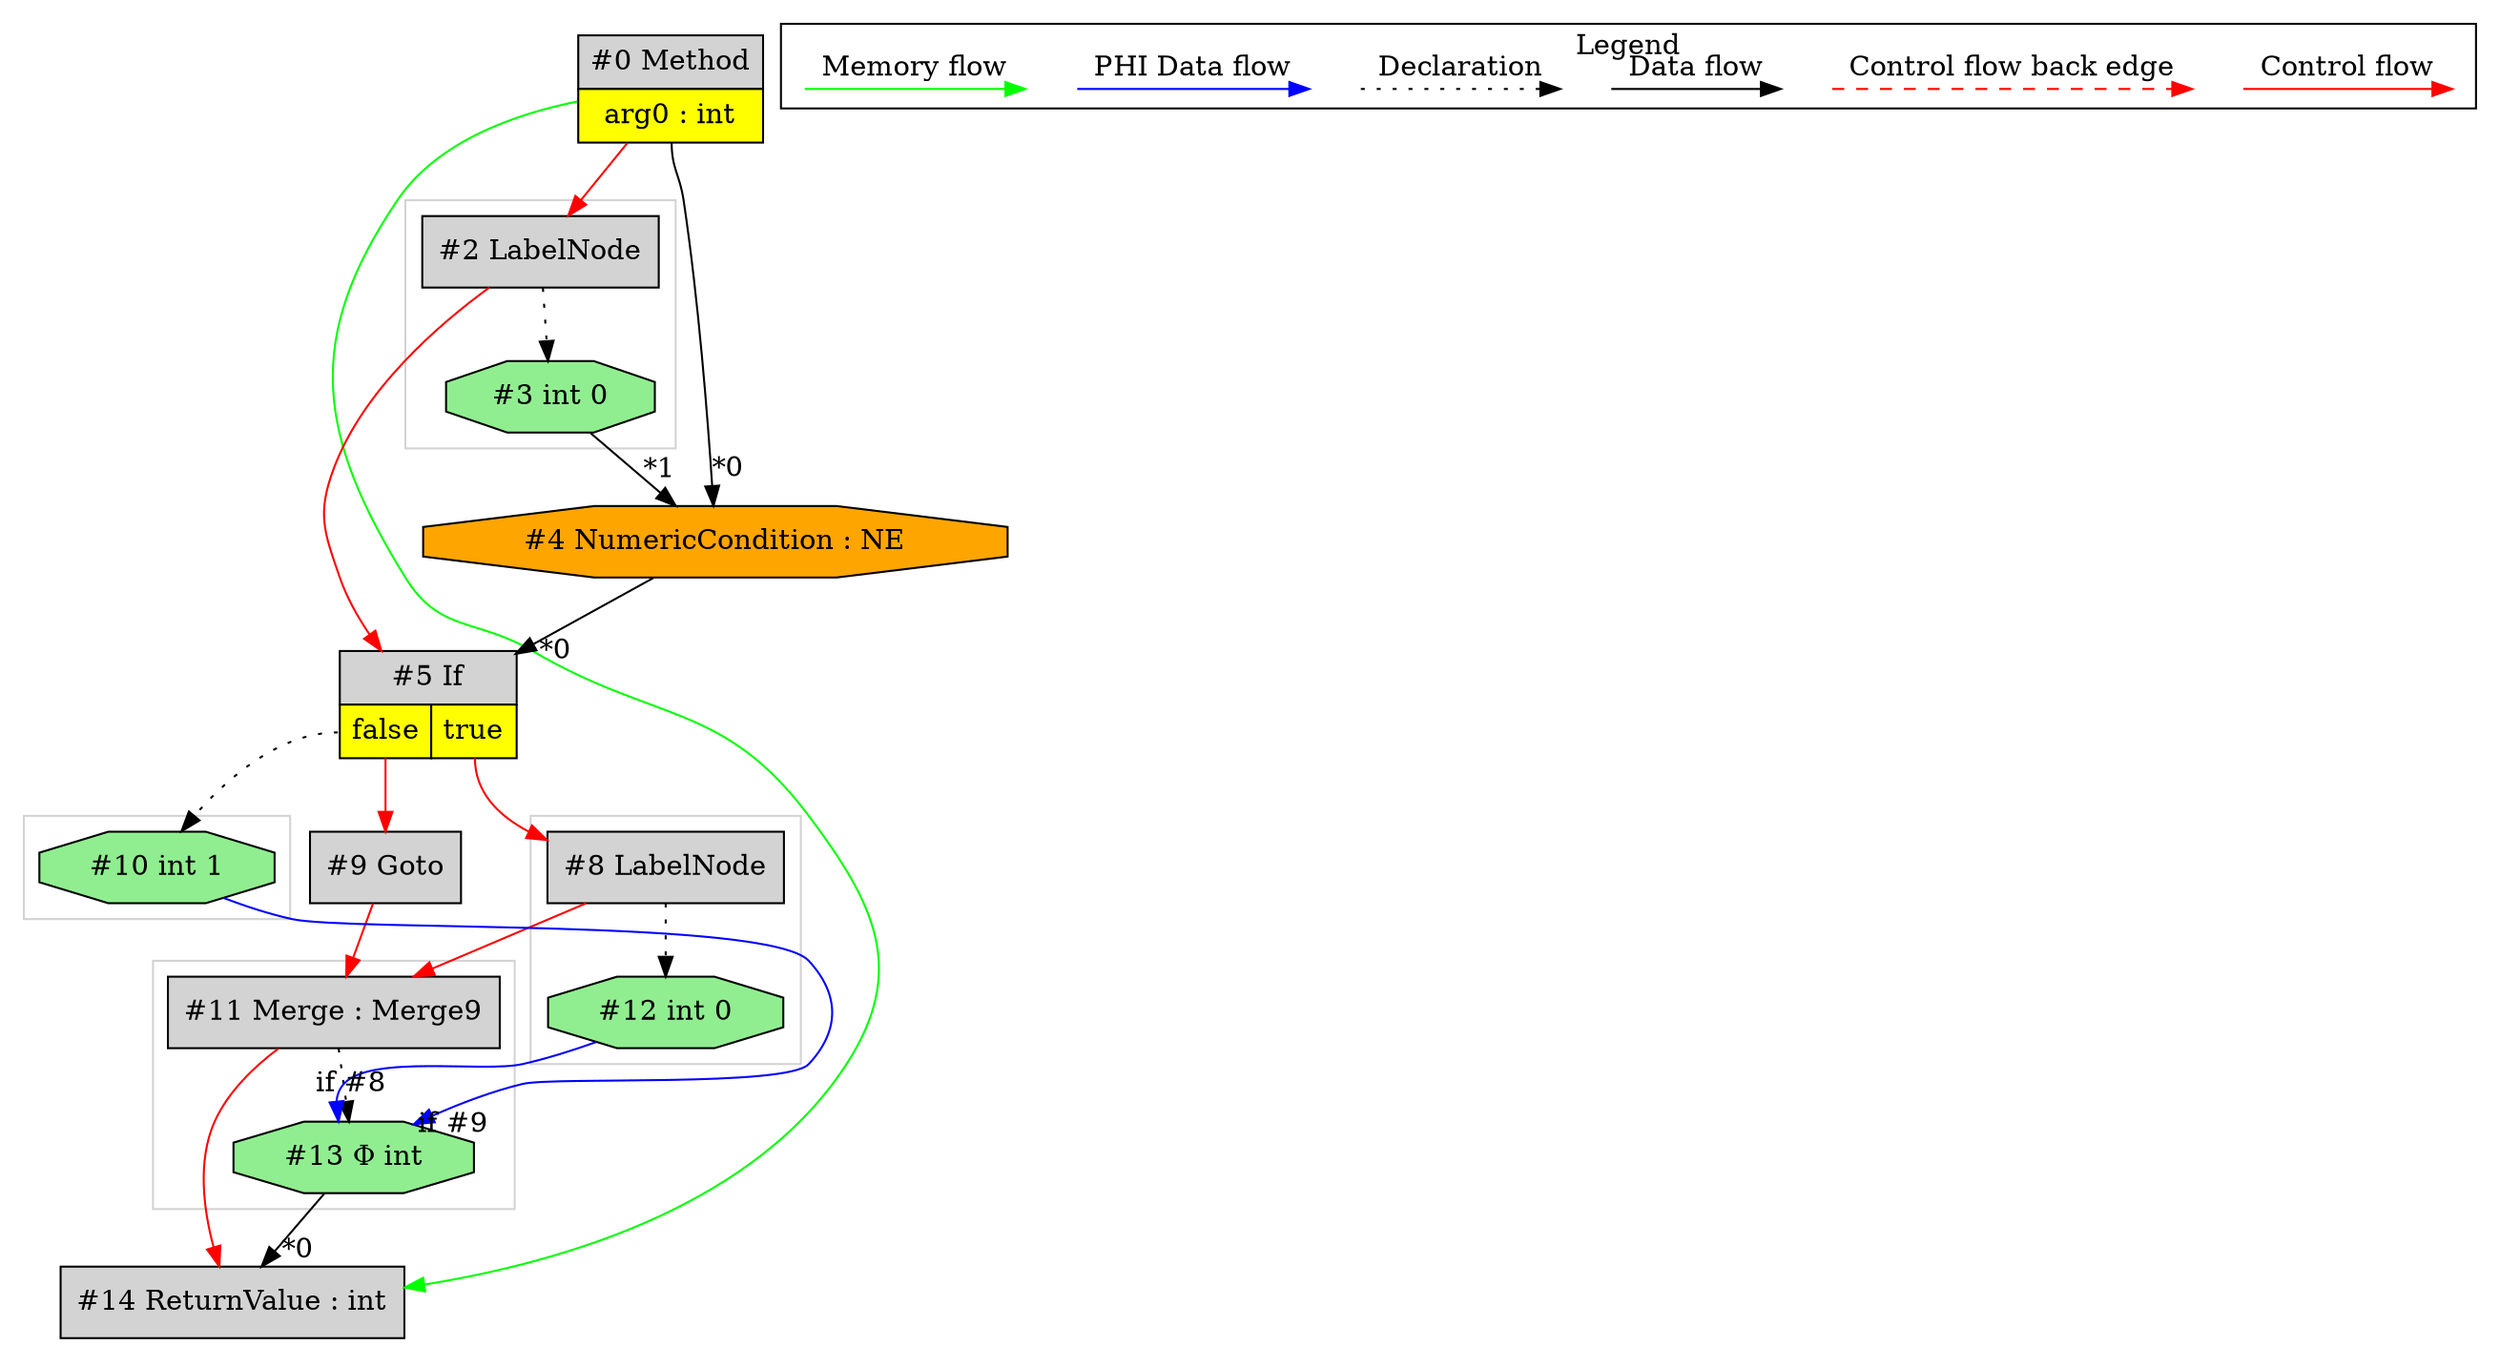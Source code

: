 digraph {
 ordering="in";
 node0[margin="0", label=<<table border="0" cellborder="1" cellspacing="0" cellpadding="5"><tr><td colspan="1">#0 Method</td></tr><tr><td port="prj1" bgcolor="yellow">arg0 : int</td></tr></table>>,shape=none, fillcolor=lightgrey, style=filled];
 node14[label="#14 ReturnValue : int",shape=box, fillcolor=lightgrey, style=filled];
 node13 -> node14[headlabel="*0", labeldistance=2];
 node11 -> node14[labeldistance=2, color=red, fontcolor=red];
 node0 -> node14[labeldistance=2, color=green, constraint=false];
 node11[label="#11 Merge : Merge9",shape=box, fillcolor=lightgrey, style=filled];
 node9 -> node11[labeldistance=2, color=red, fontcolor=red];
 node8 -> node11[labeldistance=2, color=red, fontcolor=red];
 node8[label="#8 LabelNode",shape=box, fillcolor=lightgrey, style=filled];
 node5:prj6 -> node8[labeldistance=2, color=red, fontcolor=red];
 node5[margin="0", label=<<table border="0" cellborder="1" cellspacing="0" cellpadding="5"><tr><td colspan="2">#5 If</td></tr><tr><td port="prj7" bgcolor="yellow">false</td><td port="prj6" bgcolor="yellow">true</td></tr></table>>,shape=none, fillcolor=lightgrey, style=filled];
 node4 -> node5[headlabel="*0", labeldistance=2];
 node2 -> node5[labeldistance=2, color=red, fontcolor=red];
 node2[label="#2 LabelNode",shape=box, fillcolor=lightgrey, style=filled];
 node0 -> node2[labeldistance=2, color=red, fontcolor=red];
 node3[label="#3 int 0",shape=octagon, fillcolor=lightgreen, style=filled];
 node2 -> node3[style=dotted];
 node4[label="#4 NumericCondition : NE",shape=octagon, fillcolor=orange, style=filled];
 node0:prj1 -> node4[headlabel="*0", labeldistance=2];
 node3 -> node4[headlabel="*1", labeldistance=2];
 node9[label="#9 Goto",shape=box, fillcolor=lightgrey, style=filled];
 node5:prj7 -> node9[labeldistance=2, color=red, fontcolor=red];
 node10[label="#10 int 1",shape=octagon, fillcolor=lightgreen, style=filled];
 node5:prj7 -> node10[style=dotted];
 node13[label="#13 Φ int",shape=octagon, fillcolor=lightgreen, style=filled];
 node11 -> node13[style=dotted];
 node10 -> node13[headlabel="if #9", labeldistance=2, color=blue, constraint=false];
 node12 -> node13[headlabel="if #8", labeldistance=2, color=blue, constraint=false];
 node12[label="#12 int 0",shape=octagon, fillcolor=lightgreen, style=filled];
 node8 -> node12[style=dotted];
 subgraph cluster_0 {
  color=lightgray;
  node2;
  node3;
 }
 subgraph cluster_1 {
  color=lightgray;
  node11;
  node13;
 }
 subgraph cluster_2 {
  color=lightgray;
  node8;
  node12;
 }
 subgraph cluster_3 {
  color=lightgray;
  node10;
 }
 subgraph cluster_000 {
  label = "Legend";
  node [shape=point]
  {
   rank=same;
   c0 [style = invis];
   c1 [style = invis];
   c2 [style = invis];
   c3 [style = invis];
   d0 [style = invis];
   d1 [style = invis];
   d2 [style = invis];
   d3 [style = invis];
   d4 [style = invis];
   d5 [style = invis];
   d6 [style = invis];
   d7 [style = invis];
  }
  c0 -> c1 [label="Control flow", style=solid, color=red]
  c2 -> c3 [label="Control flow back edge", style=dashed, color=red]
  d0 -> d1 [label="Data flow"]
  d2 -> d3 [label="Declaration", style=dotted]
  d4 -> d5 [label="PHI Data flow", color=blue]
  d6 -> d7 [label="Memory flow", color=green]
 }

}
